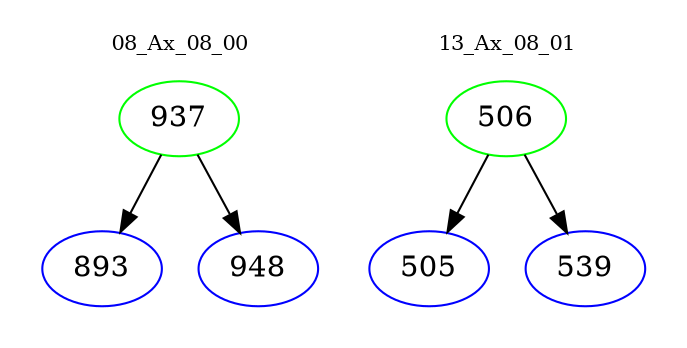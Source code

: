 digraph{
subgraph cluster_0 {
color = white
label = "08_Ax_08_00";
fontsize=10;
T0_937 [label="937", color="green"]
T0_937 -> T0_893 [color="black"]
T0_893 [label="893", color="blue"]
T0_937 -> T0_948 [color="black"]
T0_948 [label="948", color="blue"]
}
subgraph cluster_1 {
color = white
label = "13_Ax_08_01";
fontsize=10;
T1_506 [label="506", color="green"]
T1_506 -> T1_505 [color="black"]
T1_505 [label="505", color="blue"]
T1_506 -> T1_539 [color="black"]
T1_539 [label="539", color="blue"]
}
}

